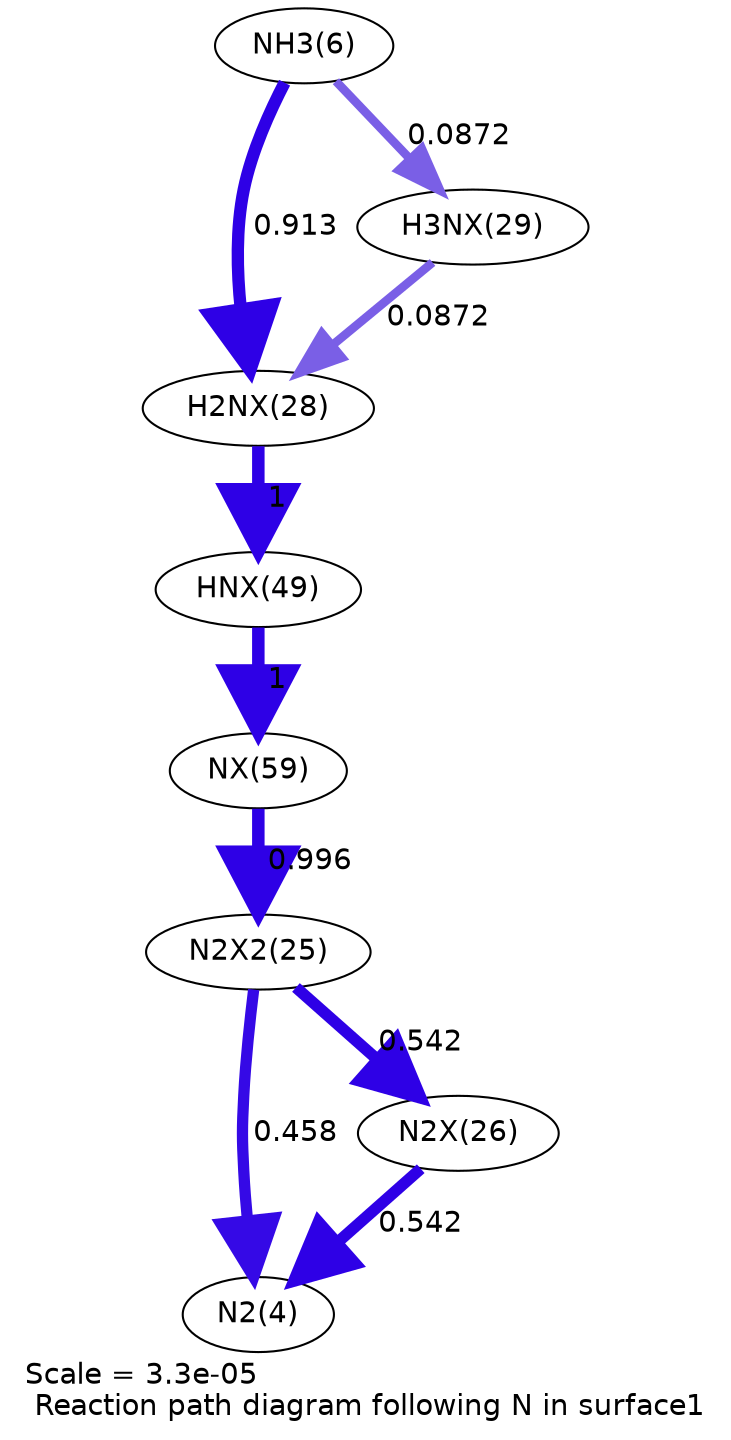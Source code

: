 digraph reaction_paths {
center=1;
s7 -> s19[fontname="Helvetica", penwidth=5.93, arrowsize=2.97, color="0.7, 1.41, 0.9"
, label=" 0.913"];
s7 -> s20[fontname="Helvetica", penwidth=4.16, arrowsize=2.08, color="0.7, 0.587, 0.9"
, label=" 0.0872"];
s20 -> s19[fontname="Helvetica", penwidth=4.16, arrowsize=2.08, color="0.7, 0.587, 0.9"
, label=" 0.0872"];
s19 -> s22[fontname="Helvetica", penwidth=6, arrowsize=3, color="0.7, 1.5, 0.9"
, label=" 1"];
s22 -> s23[fontname="Helvetica", penwidth=6, arrowsize=3, color="0.7, 1.5, 0.9"
, label=" 1"];
s23 -> s16[fontname="Helvetica", penwidth=6, arrowsize=3, color="0.7, 1.5, 0.9"
, label=" 0.996"];
s16 -> s5[fontname="Helvetica", penwidth=5.41, arrowsize=2.71, color="0.7, 0.958, 0.9"
, label=" 0.458"];
s17 -> s5[fontname="Helvetica", penwidth=5.54, arrowsize=2.77, color="0.7, 1.04, 0.9"
, label=" 0.542"];
s16 -> s17[fontname="Helvetica", penwidth=5.54, arrowsize=2.77, color="0.7, 1.04, 0.9"
, label=" 0.542"];
s5 [ fontname="Helvetica", label="N2(4)"];
s7 [ fontname="Helvetica", label="NH3(6)"];
s16 [ fontname="Helvetica", label="N2X2(25)"];
s17 [ fontname="Helvetica", label="N2X(26)"];
s19 [ fontname="Helvetica", label="H2NX(28)"];
s20 [ fontname="Helvetica", label="H3NX(29)"];
s22 [ fontname="Helvetica", label="HNX(49)"];
s23 [ fontname="Helvetica", label="NX(59)"];
 label = "Scale = 3.3e-05\l Reaction path diagram following N in surface1";
 fontname = "Helvetica";
}
